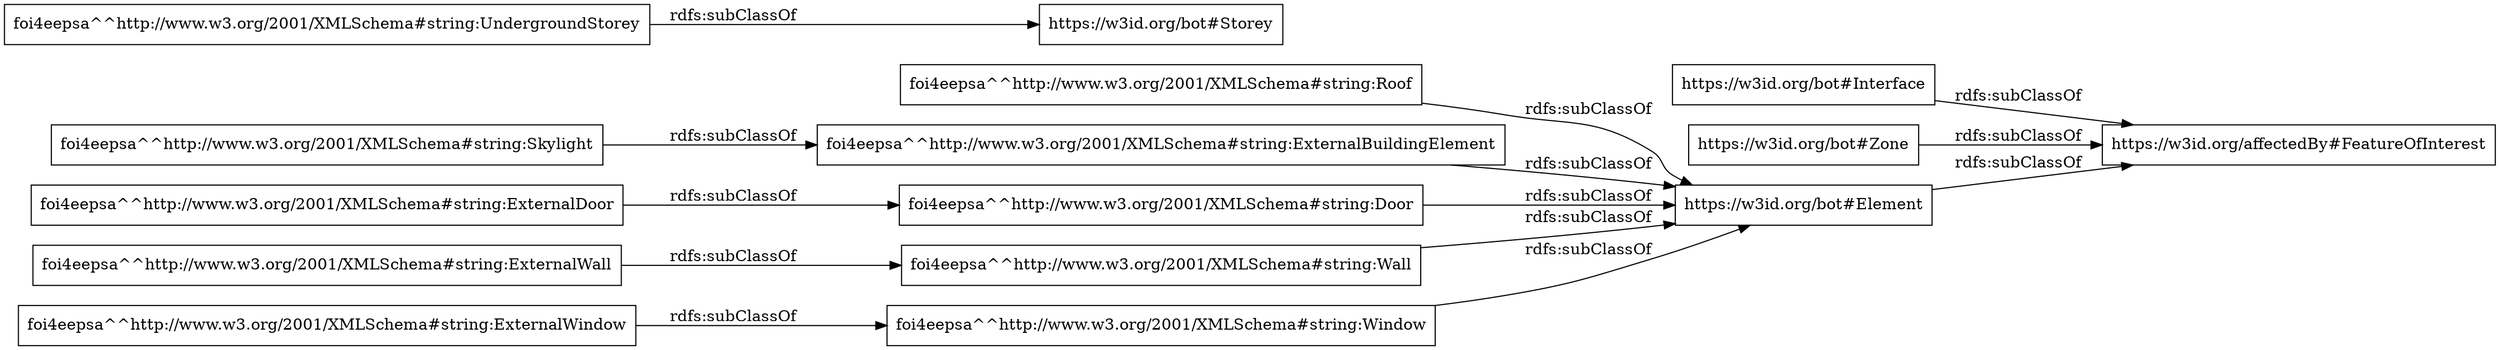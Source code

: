 digraph ar2dtool_diagram { 
rankdir=LR;
size="1000"
node [shape = rectangle, color="black"]; "foi4eepsa^^http://www.w3.org/2001/XMLSchema#string:Window" "foi4eepsa^^http://www.w3.org/2001/XMLSchema#string:ExternalDoor" "foi4eepsa^^http://www.w3.org/2001/XMLSchema#string:Roof" "foi4eepsa^^http://www.w3.org/2001/XMLSchema#string:ExternalWall" "foi4eepsa^^http://www.w3.org/2001/XMLSchema#string:ExternalBuildingElement" "foi4eepsa^^http://www.w3.org/2001/XMLSchema#string:UndergroundStorey" "https://w3id.org/affectedBy#FeatureOfInterest" "https://w3id.org/bot#Interface" "foi4eepsa^^http://www.w3.org/2001/XMLSchema#string:Skylight" "foi4eepsa^^http://www.w3.org/2001/XMLSchema#string:Door" "https://w3id.org/bot#Zone" "foi4eepsa^^http://www.w3.org/2001/XMLSchema#string:ExternalWindow" "foi4eepsa^^http://www.w3.org/2001/XMLSchema#string:Wall" "https://w3id.org/bot#Element" ; /*classes style*/
	"https://w3id.org/bot#Interface" -> "https://w3id.org/affectedBy#FeatureOfInterest" [ label = "rdfs:subClassOf" ];
	"foi4eepsa^^http://www.w3.org/2001/XMLSchema#string:Door" -> "https://w3id.org/bot#Element" [ label = "rdfs:subClassOf" ];
	"https://w3id.org/bot#Element" -> "https://w3id.org/affectedBy#FeatureOfInterest" [ label = "rdfs:subClassOf" ];
	"foi4eepsa^^http://www.w3.org/2001/XMLSchema#string:Wall" -> "https://w3id.org/bot#Element" [ label = "rdfs:subClassOf" ];
	"foi4eepsa^^http://www.w3.org/2001/XMLSchema#string:Roof" -> "https://w3id.org/bot#Element" [ label = "rdfs:subClassOf" ];
	"foi4eepsa^^http://www.w3.org/2001/XMLSchema#string:Skylight" -> "foi4eepsa^^http://www.w3.org/2001/XMLSchema#string:ExternalBuildingElement" [ label = "rdfs:subClassOf" ];
	"https://w3id.org/bot#Zone" -> "https://w3id.org/affectedBy#FeatureOfInterest" [ label = "rdfs:subClassOf" ];
	"foi4eepsa^^http://www.w3.org/2001/XMLSchema#string:ExternalDoor" -> "foi4eepsa^^http://www.w3.org/2001/XMLSchema#string:Door" [ label = "rdfs:subClassOf" ];
	"foi4eepsa^^http://www.w3.org/2001/XMLSchema#string:ExternalWindow" -> "foi4eepsa^^http://www.w3.org/2001/XMLSchema#string:Window" [ label = "rdfs:subClassOf" ];
	"foi4eepsa^^http://www.w3.org/2001/XMLSchema#string:UndergroundStorey" -> "https://w3id.org/bot#Storey" [ label = "rdfs:subClassOf" ];
	"foi4eepsa^^http://www.w3.org/2001/XMLSchema#string:ExternalWall" -> "foi4eepsa^^http://www.w3.org/2001/XMLSchema#string:Wall" [ label = "rdfs:subClassOf" ];
	"foi4eepsa^^http://www.w3.org/2001/XMLSchema#string:Window" -> "https://w3id.org/bot#Element" [ label = "rdfs:subClassOf" ];
	"foi4eepsa^^http://www.w3.org/2001/XMLSchema#string:ExternalBuildingElement" -> "https://w3id.org/bot#Element" [ label = "rdfs:subClassOf" ];

}
